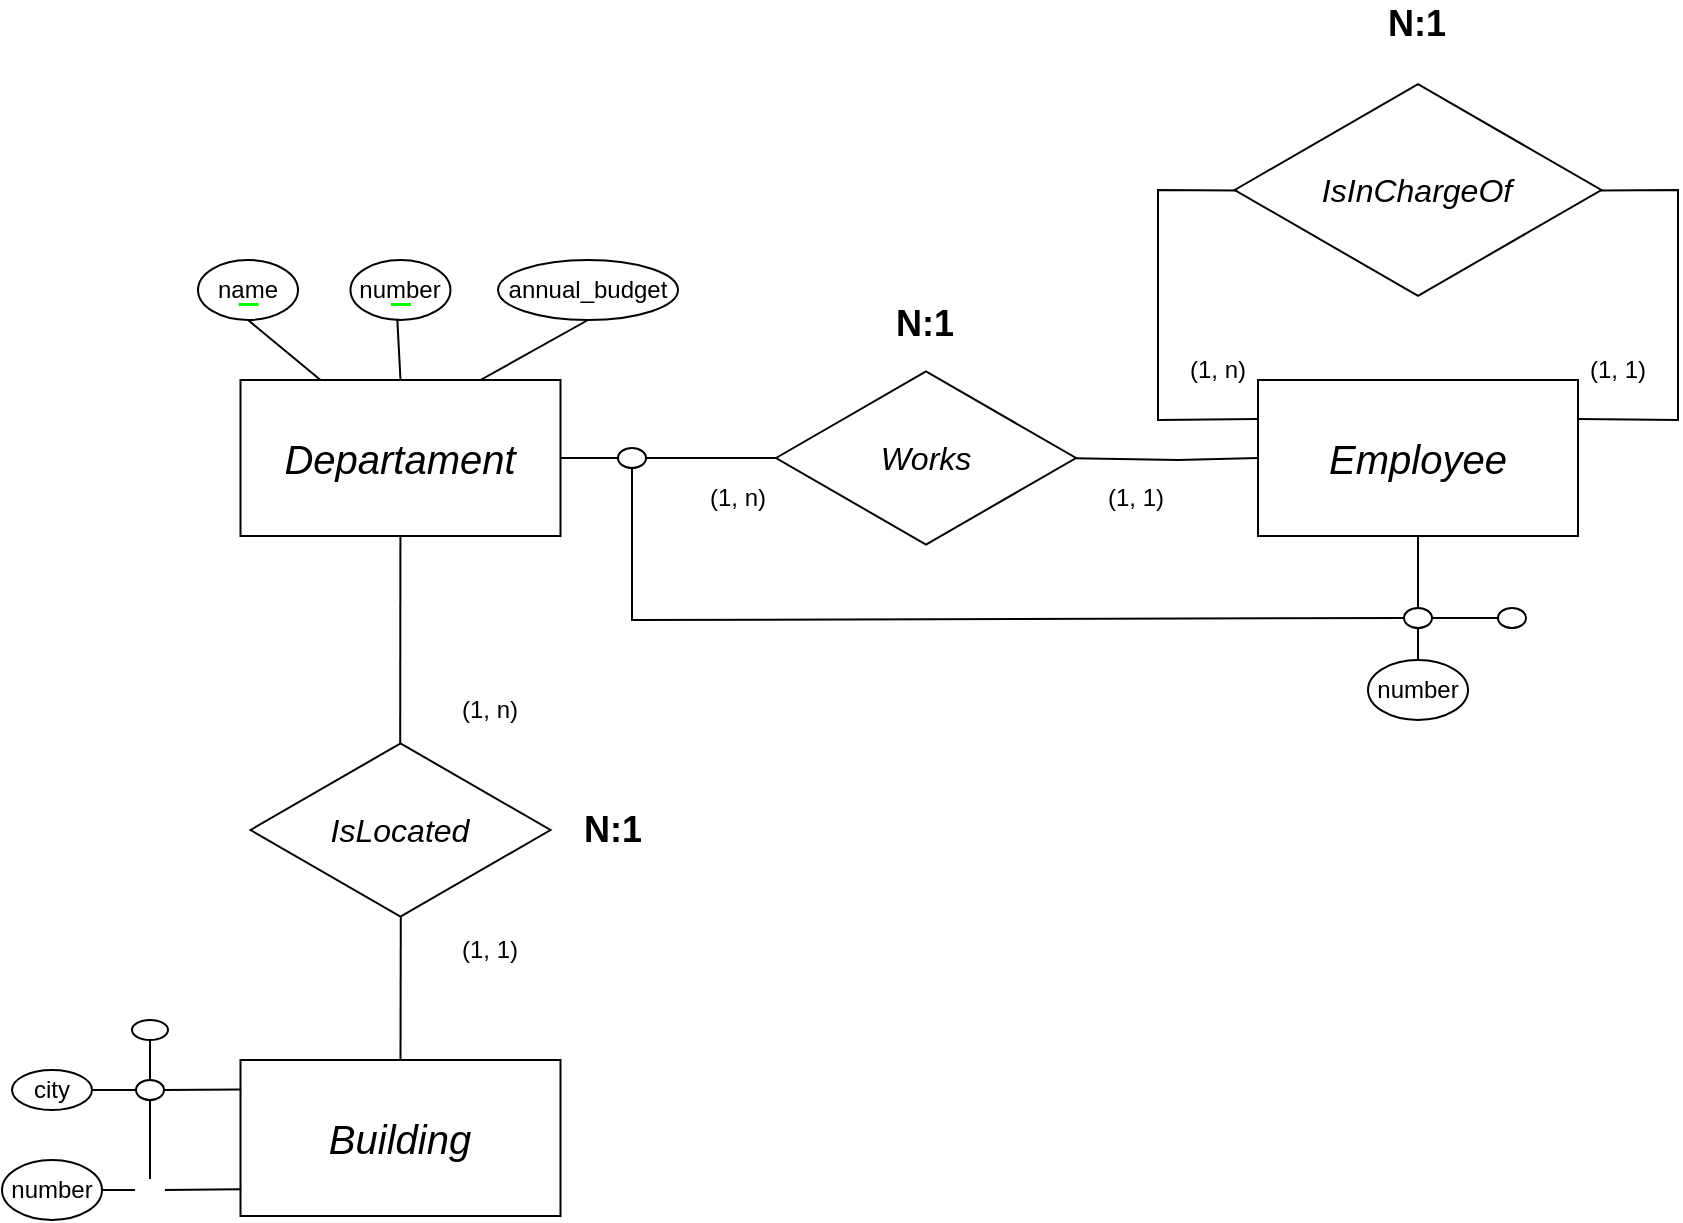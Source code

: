 <mxfile version="28.1.2">
  <diagram name="Página-1" id="oE5SToJG6d0fqBrR_LVp">
    <mxGraphModel dx="1188" dy="720" grid="1" gridSize="10" guides="1" tooltips="1" connect="1" arrows="1" fold="1" page="1" pageScale="1" pageWidth="1169" pageHeight="827" math="0" shadow="0">
      <root>
        <mxCell id="0" />
        <mxCell id="1" parent="0" />
        <mxCell id="XwNhUvzAYBpl0VFSliFA-11" value="name" style="ellipse;whiteSpace=wrap;html=1;fillColor=none;" parent="1" vertex="1">
          <mxGeometry x="220" y="220" width="50" height="30" as="geometry" />
        </mxCell>
        <mxCell id="XwNhUvzAYBpl0VFSliFA-12" value="number" style="ellipse;whiteSpace=wrap;html=1;fillColor=none;" parent="1" vertex="1">
          <mxGeometry x="296.24" y="220" width="50" height="30" as="geometry" />
        </mxCell>
        <mxCell id="SnB1N_KesckS_-LBV5Pf-41" value="&lt;i&gt;&lt;font style=&quot;font-size: 16px;&quot;&gt;IsLocated&lt;/font&gt;&lt;/i&gt;" style="html=1;whiteSpace=wrap;aspect=fixed;shape=isoRectangle;fillColor=none;" parent="1" vertex="1">
          <mxGeometry x="246.24" y="460" width="150.01" height="90" as="geometry" />
        </mxCell>
        <mxCell id="SnB1N_KesckS_-LBV5Pf-52" value="(1, n)" style="text;html=1;align=center;verticalAlign=middle;whiteSpace=wrap;rounded=0;" parent="1" vertex="1">
          <mxGeometry x="336.25" y="430" width="60" height="30" as="geometry" />
        </mxCell>
        <mxCell id="SnB1N_KesckS_-LBV5Pf-58" style="edgeStyle=orthogonalEdgeStyle;rounded=0;orthogonalLoop=1;jettySize=auto;html=1;exitX=0.5;exitY=1;exitDx=0;exitDy=0;" parent="1" edge="1">
          <mxGeometry relative="1" as="geometry">
            <mxPoint x="300.0" y="330" as="sourcePoint" />
            <mxPoint x="300.0" y="330" as="targetPoint" />
          </mxGeometry>
        </mxCell>
        <mxCell id="SnB1N_KesckS_-LBV5Pf-65" value="" style="endArrow=none;html=1;rounded=0;strokeWidth=1.5;strokeColor=#00ff00;jumpSize=6;endSize=6;" parent="1" edge="1">
          <mxGeometry width="50" height="50" relative="1" as="geometry">
            <mxPoint x="240" y="242" as="sourcePoint" />
            <mxPoint x="250" y="242" as="targetPoint" />
          </mxGeometry>
        </mxCell>
        <mxCell id="pcUj4MwKIDvx0GaRPvgX-1" value="&lt;span style=&quot;font-size: 20px;&quot;&gt;&lt;i&gt;Building&lt;/i&gt;&lt;/span&gt;" style="rounded=0;whiteSpace=wrap;html=1;fillColor=none;align=center;" parent="1" vertex="1">
          <mxGeometry x="241.25" y="620" width="160" height="78" as="geometry" />
        </mxCell>
        <mxCell id="pcUj4MwKIDvx0GaRPvgX-3" value="&lt;i style=&quot;font-size: 20px;&quot;&gt;Departament&lt;/i&gt;" style="rounded=0;whiteSpace=wrap;html=1;fillColor=none;align=center;" parent="1" vertex="1">
          <mxGeometry x="241.25" y="280" width="160" height="78" as="geometry" />
        </mxCell>
        <mxCell id="pcUj4MwKIDvx0GaRPvgX-4" value="" style="endArrow=none;html=1;rounded=0;exitX=0.499;exitY=0.024;exitDx=0;exitDy=0;exitPerimeter=0;" parent="1" source="SnB1N_KesckS_-LBV5Pf-41" target="pcUj4MwKIDvx0GaRPvgX-3" edge="1">
          <mxGeometry width="50" height="50" relative="1" as="geometry">
            <mxPoint x="370" y="460" as="sourcePoint" />
            <mxPoint x="420" y="410" as="targetPoint" />
          </mxGeometry>
        </mxCell>
        <mxCell id="pcUj4MwKIDvx0GaRPvgX-5" value="" style="endArrow=none;html=1;rounded=0;exitX=0.5;exitY=0;exitDx=0;exitDy=0;entryX=0.501;entryY=0.978;entryDx=0;entryDy=0;entryPerimeter=0;" parent="1" source="pcUj4MwKIDvx0GaRPvgX-1" target="SnB1N_KesckS_-LBV5Pf-41" edge="1">
          <mxGeometry width="50" height="50" relative="1" as="geometry">
            <mxPoint x="321.08" y="684" as="sourcePoint" />
            <mxPoint x="321" y="558" as="targetPoint" />
          </mxGeometry>
        </mxCell>
        <mxCell id="pcUj4MwKIDvx0GaRPvgX-6" value="(1, 1)" style="text;html=1;align=center;verticalAlign=middle;whiteSpace=wrap;rounded=0;" parent="1" vertex="1">
          <mxGeometry x="336.25" y="550" width="60" height="30" as="geometry" />
        </mxCell>
        <mxCell id="pcUj4MwKIDvx0GaRPvgX-17" value="" style="endArrow=none;html=1;rounded=0;exitX=1;exitY=0.5;exitDx=0;exitDy=0;entryX=0.002;entryY=0.828;entryDx=0;entryDy=0;entryPerimeter=0;" parent="1" source="XwNhUvzAYBpl0VFSliFA-7" target="pcUj4MwKIDvx0GaRPvgX-1" edge="1">
          <mxGeometry width="50" height="50" relative="1" as="geometry">
            <mxPoint x="201" y="685" as="sourcePoint" />
            <mxPoint x="240" y="685" as="targetPoint" />
          </mxGeometry>
        </mxCell>
        <mxCell id="pcUj4MwKIDvx0GaRPvgX-18" value="" style="endArrow=none;html=1;rounded=0;exitX=1;exitY=0.5;exitDx=0;exitDy=0;entryX=0.002;entryY=0.189;entryDx=0;entryDy=0;entryPerimeter=0;" parent="1" source="XwNhUvzAYBpl0VFSliFA-3" target="pcUj4MwKIDvx0GaRPvgX-1" edge="1">
          <mxGeometry width="50" height="50" relative="1" as="geometry">
            <mxPoint x="201" y="634.8" as="sourcePoint" />
            <mxPoint x="240" y="635" as="targetPoint" />
          </mxGeometry>
        </mxCell>
        <mxCell id="pcUj4MwKIDvx0GaRPvgX-19" value="" style="endArrow=none;html=1;rounded=0;exitX=0.5;exitY=1;exitDx=0;exitDy=0;entryX=0.5;entryY=0;entryDx=0;entryDy=0;" parent="1" source="XwNhUvzAYBpl0VFSliFA-3" target="XwNhUvzAYBpl0VFSliFA-7" edge="1">
          <mxGeometry width="50" height="50" relative="1" as="geometry">
            <mxPoint x="196" y="640" as="sourcePoint" />
            <mxPoint x="196" y="680" as="targetPoint" />
          </mxGeometry>
        </mxCell>
        <mxCell id="pcUj4MwKIDvx0GaRPvgX-20" value="" style="endArrow=none;html=1;rounded=0;exitX=1;exitY=0.5;exitDx=0;exitDy=0;entryX=0;entryY=0.5;entryDx=0;entryDy=0;" parent="1" source="XwNhUvzAYBpl0VFSliFA-1" target="XwNhUvzAYBpl0VFSliFA-3" edge="1">
          <mxGeometry width="50" height="50" relative="1" as="geometry">
            <mxPoint x="172.0" y="635.0" as="sourcePoint" />
            <mxPoint x="191" y="635" as="targetPoint" />
            <Array as="points">
              <mxPoint x="180" y="635" />
            </Array>
          </mxGeometry>
        </mxCell>
        <mxCell id="pcUj4MwKIDvx0GaRPvgX-21" value="" style="endArrow=none;html=1;rounded=0;exitX=1;exitY=0.5;exitDx=0;exitDy=0;entryX=0;entryY=0.5;entryDx=0;entryDy=0;" parent="1" source="XwNhUvzAYBpl0VFSliFA-2" target="XwNhUvzAYBpl0VFSliFA-7" edge="1">
          <mxGeometry width="50" height="50" relative="1" as="geometry">
            <mxPoint x="172.0" y="685" as="sourcePoint" />
            <mxPoint x="191" y="685" as="targetPoint" />
          </mxGeometry>
        </mxCell>
        <mxCell id="XwNhUvzAYBpl0VFSliFA-1" value="city" style="ellipse;whiteSpace=wrap;html=1;fillColor=none;" parent="1" vertex="1">
          <mxGeometry x="127" y="625" width="40" height="20" as="geometry" />
        </mxCell>
        <mxCell id="XwNhUvzAYBpl0VFSliFA-2" value="number" style="ellipse;whiteSpace=wrap;html=1;fillColor=none;" parent="1" vertex="1">
          <mxGeometry x="122" y="670" width="50" height="30" as="geometry" />
        </mxCell>
        <mxCell id="XwNhUvzAYBpl0VFSliFA-3" value="" style="ellipse;whiteSpace=wrap;html=1;fillColor=#FFFFFF;" parent="1" vertex="1">
          <mxGeometry x="189" y="630" width="14" height="10" as="geometry" />
        </mxCell>
        <mxCell id="XwNhUvzAYBpl0VFSliFA-7" value="" style="ellipse;whiteSpace=wrap;html=1;fillColor=#ffffff;strokeColor=#FFFFFF;" parent="1" vertex="1">
          <mxGeometry x="189" y="680" width="14" height="10" as="geometry" />
        </mxCell>
        <mxCell id="XwNhUvzAYBpl0VFSliFA-8" value="" style="endArrow=none;html=1;rounded=0;entryX=0.5;entryY=0;entryDx=0;entryDy=0;exitX=0.5;exitY=1;exitDx=0;exitDy=0;" parent="1" source="XwNhUvzAYBpl0VFSliFA-9" target="XwNhUvzAYBpl0VFSliFA-3" edge="1">
          <mxGeometry width="50" height="50" relative="1" as="geometry">
            <mxPoint x="190" y="620" as="sourcePoint" />
            <mxPoint x="199" y="645" as="targetPoint" />
            <Array as="points" />
          </mxGeometry>
        </mxCell>
        <mxCell id="XwNhUvzAYBpl0VFSliFA-9" value="" style="ellipse;whiteSpace=wrap;html=1;fillColor=#FFFFFF;" parent="1" vertex="1">
          <mxGeometry x="187" y="600" width="18" height="10" as="geometry" />
        </mxCell>
        <mxCell id="XwNhUvzAYBpl0VFSliFA-13" value="annual_budget" style="ellipse;whiteSpace=wrap;html=1;fillColor=none;" parent="1" vertex="1">
          <mxGeometry x="370" y="220" width="90" height="30" as="geometry" />
        </mxCell>
        <mxCell id="XwNhUvzAYBpl0VFSliFA-14" value="" style="endArrow=none;html=1;rounded=0;strokeWidth=1.5;strokeColor=#00ff00;jumpSize=6;endSize=6;" parent="1" edge="1">
          <mxGeometry width="50" height="50" relative="1" as="geometry">
            <mxPoint x="316.24" y="242" as="sourcePoint" />
            <mxPoint x="326.24" y="242" as="targetPoint" />
          </mxGeometry>
        </mxCell>
        <mxCell id="XwNhUvzAYBpl0VFSliFA-16" value="" style="endArrow=none;html=1;rounded=0;entryX=0.5;entryY=1;entryDx=0;entryDy=0;exitX=0.25;exitY=0;exitDx=0;exitDy=0;" parent="1" source="pcUj4MwKIDvx0GaRPvgX-3" target="XwNhUvzAYBpl0VFSliFA-11" edge="1">
          <mxGeometry width="50" height="50" relative="1" as="geometry">
            <mxPoint x="246.24" y="358" as="sourcePoint" />
            <mxPoint x="246.24" y="254" as="targetPoint" />
          </mxGeometry>
        </mxCell>
        <mxCell id="XwNhUvzAYBpl0VFSliFA-17" value="" style="endArrow=none;html=1;rounded=0;entryX=0.468;entryY=0.981;entryDx=0;entryDy=0;exitX=0.5;exitY=0;exitDx=0;exitDy=0;entryPerimeter=0;" parent="1" source="pcUj4MwKIDvx0GaRPvgX-3" target="XwNhUvzAYBpl0VFSliFA-12" edge="1">
          <mxGeometry width="50" height="50" relative="1" as="geometry">
            <mxPoint x="291" y="290" as="sourcePoint" />
            <mxPoint x="255" y="260" as="targetPoint" />
          </mxGeometry>
        </mxCell>
        <mxCell id="XwNhUvzAYBpl0VFSliFA-18" value="" style="endArrow=none;html=1;rounded=0;entryX=0.5;entryY=1;entryDx=0;entryDy=0;exitX=0.75;exitY=0;exitDx=0;exitDy=0;" parent="1" source="pcUj4MwKIDvx0GaRPvgX-3" target="XwNhUvzAYBpl0VFSliFA-13" edge="1">
          <mxGeometry width="50" height="50" relative="1" as="geometry">
            <mxPoint x="331" y="290" as="sourcePoint" />
            <mxPoint x="330" y="259" as="targetPoint" />
          </mxGeometry>
        </mxCell>
        <mxCell id="XwNhUvzAYBpl0VFSliFA-20" value="&lt;i style=&quot;font-size: 20px;&quot;&gt;Employee&lt;/i&gt;" style="rounded=0;whiteSpace=wrap;html=1;fillColor=none;align=center;" parent="1" vertex="1">
          <mxGeometry x="750" y="280" width="160" height="78" as="geometry" />
        </mxCell>
        <mxCell id="XwNhUvzAYBpl0VFSliFA-22" value="&lt;span style=&quot;font-size: 16px;&quot;&gt;&lt;i&gt;Works&lt;/i&gt;&lt;/span&gt;" style="html=1;whiteSpace=wrap;aspect=fixed;shape=isoRectangle;fillColor=none;" parent="1" vertex="1">
          <mxGeometry x="509" y="274" width="150.01" height="90" as="geometry" />
        </mxCell>
        <mxCell id="XwNhUvzAYBpl0VFSliFA-23" value="" style="endArrow=none;html=1;rounded=0;exitX=1;exitY=0.5;exitDx=0;exitDy=0;entryX=0.002;entryY=0.5;entryDx=0;entryDy=0;entryPerimeter=0;" parent="1" source="XwNhUvzAYBpl0VFSliFA-30" target="XwNhUvzAYBpl0VFSliFA-22" edge="1">
          <mxGeometry width="50" height="50" relative="1" as="geometry">
            <mxPoint x="331" y="472" as="sourcePoint" />
            <mxPoint x="331" y="368" as="targetPoint" />
          </mxGeometry>
        </mxCell>
        <mxCell id="XwNhUvzAYBpl0VFSliFA-24" value="" style="endArrow=none;html=1;rounded=0;entryX=0;entryY=0.5;entryDx=0;entryDy=0;exitX=0.993;exitY=0.502;exitDx=0;exitDy=0;exitPerimeter=0;" parent="1" source="XwNhUvzAYBpl0VFSliFA-22" target="XwNhUvzAYBpl0VFSliFA-20" edge="1">
          <mxGeometry width="50" height="50" relative="1" as="geometry">
            <mxPoint x="660" y="319" as="sourcePoint" />
            <mxPoint x="728" y="329" as="targetPoint" />
            <Array as="points">
              <mxPoint x="710" y="320" />
            </Array>
          </mxGeometry>
        </mxCell>
        <mxCell id="XwNhUvzAYBpl0VFSliFA-26" value="(1, n)" style="text;html=1;align=center;verticalAlign=middle;whiteSpace=wrap;rounded=0;" parent="1" vertex="1">
          <mxGeometry x="460" y="324" width="60" height="30" as="geometry" />
        </mxCell>
        <mxCell id="XwNhUvzAYBpl0VFSliFA-27" value="(1, 1)" style="text;html=1;align=center;verticalAlign=middle;whiteSpace=wrap;rounded=0;" parent="1" vertex="1">
          <mxGeometry x="659.01" y="324" width="60" height="30" as="geometry" />
        </mxCell>
        <mxCell id="XwNhUvzAYBpl0VFSliFA-29" value="number" style="ellipse;whiteSpace=wrap;html=1;fillColor=none;" parent="1" vertex="1">
          <mxGeometry x="805" y="420" width="50" height="30" as="geometry" />
        </mxCell>
        <mxCell id="XwNhUvzAYBpl0VFSliFA-31" value="" style="endArrow=none;html=1;rounded=0;exitX=1;exitY=0.5;exitDx=0;exitDy=0;" parent="1" source="pcUj4MwKIDvx0GaRPvgX-3" edge="1">
          <mxGeometry width="50" height="50" relative="1" as="geometry">
            <mxPoint x="401" y="319" as="sourcePoint" />
            <mxPoint x="430" y="319" as="targetPoint" />
          </mxGeometry>
        </mxCell>
        <mxCell id="XwNhUvzAYBpl0VFSliFA-30" value="" style="ellipse;whiteSpace=wrap;html=1;fillColor=#FFFFFF;" parent="1" vertex="1">
          <mxGeometry x="430" y="314" width="14" height="10" as="geometry" />
        </mxCell>
        <mxCell id="XwNhUvzAYBpl0VFSliFA-32" value="" style="ellipse;whiteSpace=wrap;html=1;fillColor=#FFFFFF;" parent="1" vertex="1">
          <mxGeometry x="870" y="394" width="14" height="10" as="geometry" />
        </mxCell>
        <mxCell id="XwNhUvzAYBpl0VFSliFA-34" value="" style="endArrow=none;html=1;rounded=0;entryX=0.5;entryY=0;entryDx=0;entryDy=0;exitX=0.5;exitY=1;exitDx=0;exitDy=0;" parent="1" source="XwNhUvzAYBpl0VFSliFA-20" target="XwNhUvzAYBpl0VFSliFA-37" edge="1">
          <mxGeometry width="50" height="50" relative="1" as="geometry">
            <mxPoint x="668" y="329" as="sourcePoint" />
            <mxPoint x="760" y="329" as="targetPoint" />
            <Array as="points" />
          </mxGeometry>
        </mxCell>
        <mxCell id="XwNhUvzAYBpl0VFSliFA-35" value="" style="endArrow=none;html=1;rounded=0;entryX=0;entryY=0.5;entryDx=0;entryDy=0;exitX=0.5;exitY=1;exitDx=0;exitDy=0;" parent="1" source="XwNhUvzAYBpl0VFSliFA-30" target="XwNhUvzAYBpl0VFSliFA-37" edge="1">
          <mxGeometry width="50" height="50" relative="1" as="geometry">
            <mxPoint x="440" y="340" as="sourcePoint" />
            <mxPoint x="830" y="390" as="targetPoint" />
            <Array as="points">
              <mxPoint x="437" y="400" />
            </Array>
          </mxGeometry>
        </mxCell>
        <mxCell id="XwNhUvzAYBpl0VFSliFA-37" value="" style="ellipse;whiteSpace=wrap;html=1;fillColor=#FFFFFF;" parent="1" vertex="1">
          <mxGeometry x="823" y="394" width="14" height="10" as="geometry" />
        </mxCell>
        <mxCell id="XwNhUvzAYBpl0VFSliFA-39" value="" style="endArrow=none;html=1;rounded=0;entryX=1;entryY=0.5;entryDx=0;entryDy=0;exitX=0;exitY=0.5;exitDx=0;exitDy=0;" parent="1" source="XwNhUvzAYBpl0VFSliFA-32" target="XwNhUvzAYBpl0VFSliFA-37" edge="1">
          <mxGeometry width="50" height="50" relative="1" as="geometry">
            <mxPoint x="840" y="368" as="sourcePoint" />
            <mxPoint x="840" y="404" as="targetPoint" />
            <Array as="points" />
          </mxGeometry>
        </mxCell>
        <mxCell id="XwNhUvzAYBpl0VFSliFA-40" value="" style="endArrow=none;html=1;rounded=0;exitX=0.5;exitY=0;exitDx=0;exitDy=0;entryX=0.5;entryY=1;entryDx=0;entryDy=0;" parent="1" source="XwNhUvzAYBpl0VFSliFA-29" target="XwNhUvzAYBpl0VFSliFA-37" edge="1">
          <mxGeometry width="50" height="50" relative="1" as="geometry">
            <mxPoint x="880" y="409" as="sourcePoint" />
            <mxPoint x="830" y="410" as="targetPoint" />
            <Array as="points" />
          </mxGeometry>
        </mxCell>
        <mxCell id="XwNhUvzAYBpl0VFSliFA-41" value="&lt;span style=&quot;font-size: 16px;&quot;&gt;&lt;i&gt;IsInChargeOf&lt;/i&gt;&lt;/span&gt;" style="html=1;whiteSpace=wrap;aspect=fixed;shape=isoRectangle;fillColor=none;" parent="1" vertex="1">
          <mxGeometry x="738.33" y="130" width="183.35" height="110" as="geometry" />
        </mxCell>
        <mxCell id="XwNhUvzAYBpl0VFSliFA-42" value="" style="endArrow=none;html=1;rounded=0;entryX=0;entryY=0.25;entryDx=0;entryDy=0;exitX=0.007;exitY=0.502;exitDx=0;exitDy=0;exitPerimeter=0;" parent="1" source="XwNhUvzAYBpl0VFSliFA-41" target="XwNhUvzAYBpl0VFSliFA-20" edge="1">
          <mxGeometry width="50" height="50" relative="1" as="geometry">
            <mxPoint x="670" y="200" as="sourcePoint" />
            <mxPoint x="760" y="329" as="targetPoint" />
            <Array as="points">
              <mxPoint x="700" y="185" />
              <mxPoint x="700" y="300" />
            </Array>
          </mxGeometry>
        </mxCell>
        <mxCell id="XwNhUvzAYBpl0VFSliFA-44" value="" style="endArrow=none;html=1;rounded=0;entryX=1;entryY=0.25;entryDx=0;entryDy=0;exitX=0.996;exitY=0.502;exitDx=0;exitDy=0;exitPerimeter=0;" parent="1" source="XwNhUvzAYBpl0VFSliFA-41" target="XwNhUvzAYBpl0VFSliFA-20" edge="1">
          <mxGeometry width="50" height="50" relative="1" as="geometry">
            <mxPoint x="1030" y="177.5" as="sourcePoint" />
            <mxPoint x="1040" y="292.5" as="targetPoint" />
            <Array as="points">
              <mxPoint x="960" y="185" />
              <mxPoint x="960" y="210" />
              <mxPoint x="960" y="300" />
            </Array>
          </mxGeometry>
        </mxCell>
        <mxCell id="XwNhUvzAYBpl0VFSliFA-45" value="(1, n)" style="text;html=1;align=center;verticalAlign=middle;whiteSpace=wrap;rounded=0;" parent="1" vertex="1">
          <mxGeometry x="700" y="260" width="60" height="30" as="geometry" />
        </mxCell>
        <mxCell id="XwNhUvzAYBpl0VFSliFA-47" value="(1, 1)" style="text;html=1;align=center;verticalAlign=middle;whiteSpace=wrap;rounded=0;" parent="1" vertex="1">
          <mxGeometry x="900" y="260" width="60" height="30" as="geometry" />
        </mxCell>
        <mxCell id="vA8Tkqe2Ri0SeTW31RHF-1" value="&lt;b style=&quot;font-size: 18px;&quot;&gt;N:1&lt;/b&gt;" style="text;html=1;align=center;verticalAlign=middle;whiteSpace=wrap;rounded=0;fontSize=18;" parent="1" vertex="1">
          <mxGeometry x="401.25" y="493.25" width="53.33" height="23.5" as="geometry" />
        </mxCell>
        <mxCell id="vA8Tkqe2Ri0SeTW31RHF-2" value="&lt;b style=&quot;font-size: 18px;&quot;&gt;N:1&lt;/b&gt;" style="text;html=1;align=center;verticalAlign=middle;whiteSpace=wrap;rounded=0;fontSize=18;" parent="1" vertex="1">
          <mxGeometry x="557.34" y="240" width="53.33" height="23.5" as="geometry" />
        </mxCell>
        <mxCell id="vA8Tkqe2Ri0SeTW31RHF-4" value="&lt;b style=&quot;font-size: 18px;&quot;&gt;N:1&lt;/b&gt;" style="text;html=1;align=center;verticalAlign=middle;whiteSpace=wrap;rounded=0;fontSize=18;" parent="1" vertex="1">
          <mxGeometry x="803.34" y="90" width="53.33" height="23.5" as="geometry" />
        </mxCell>
      </root>
    </mxGraphModel>
  </diagram>
</mxfile>
